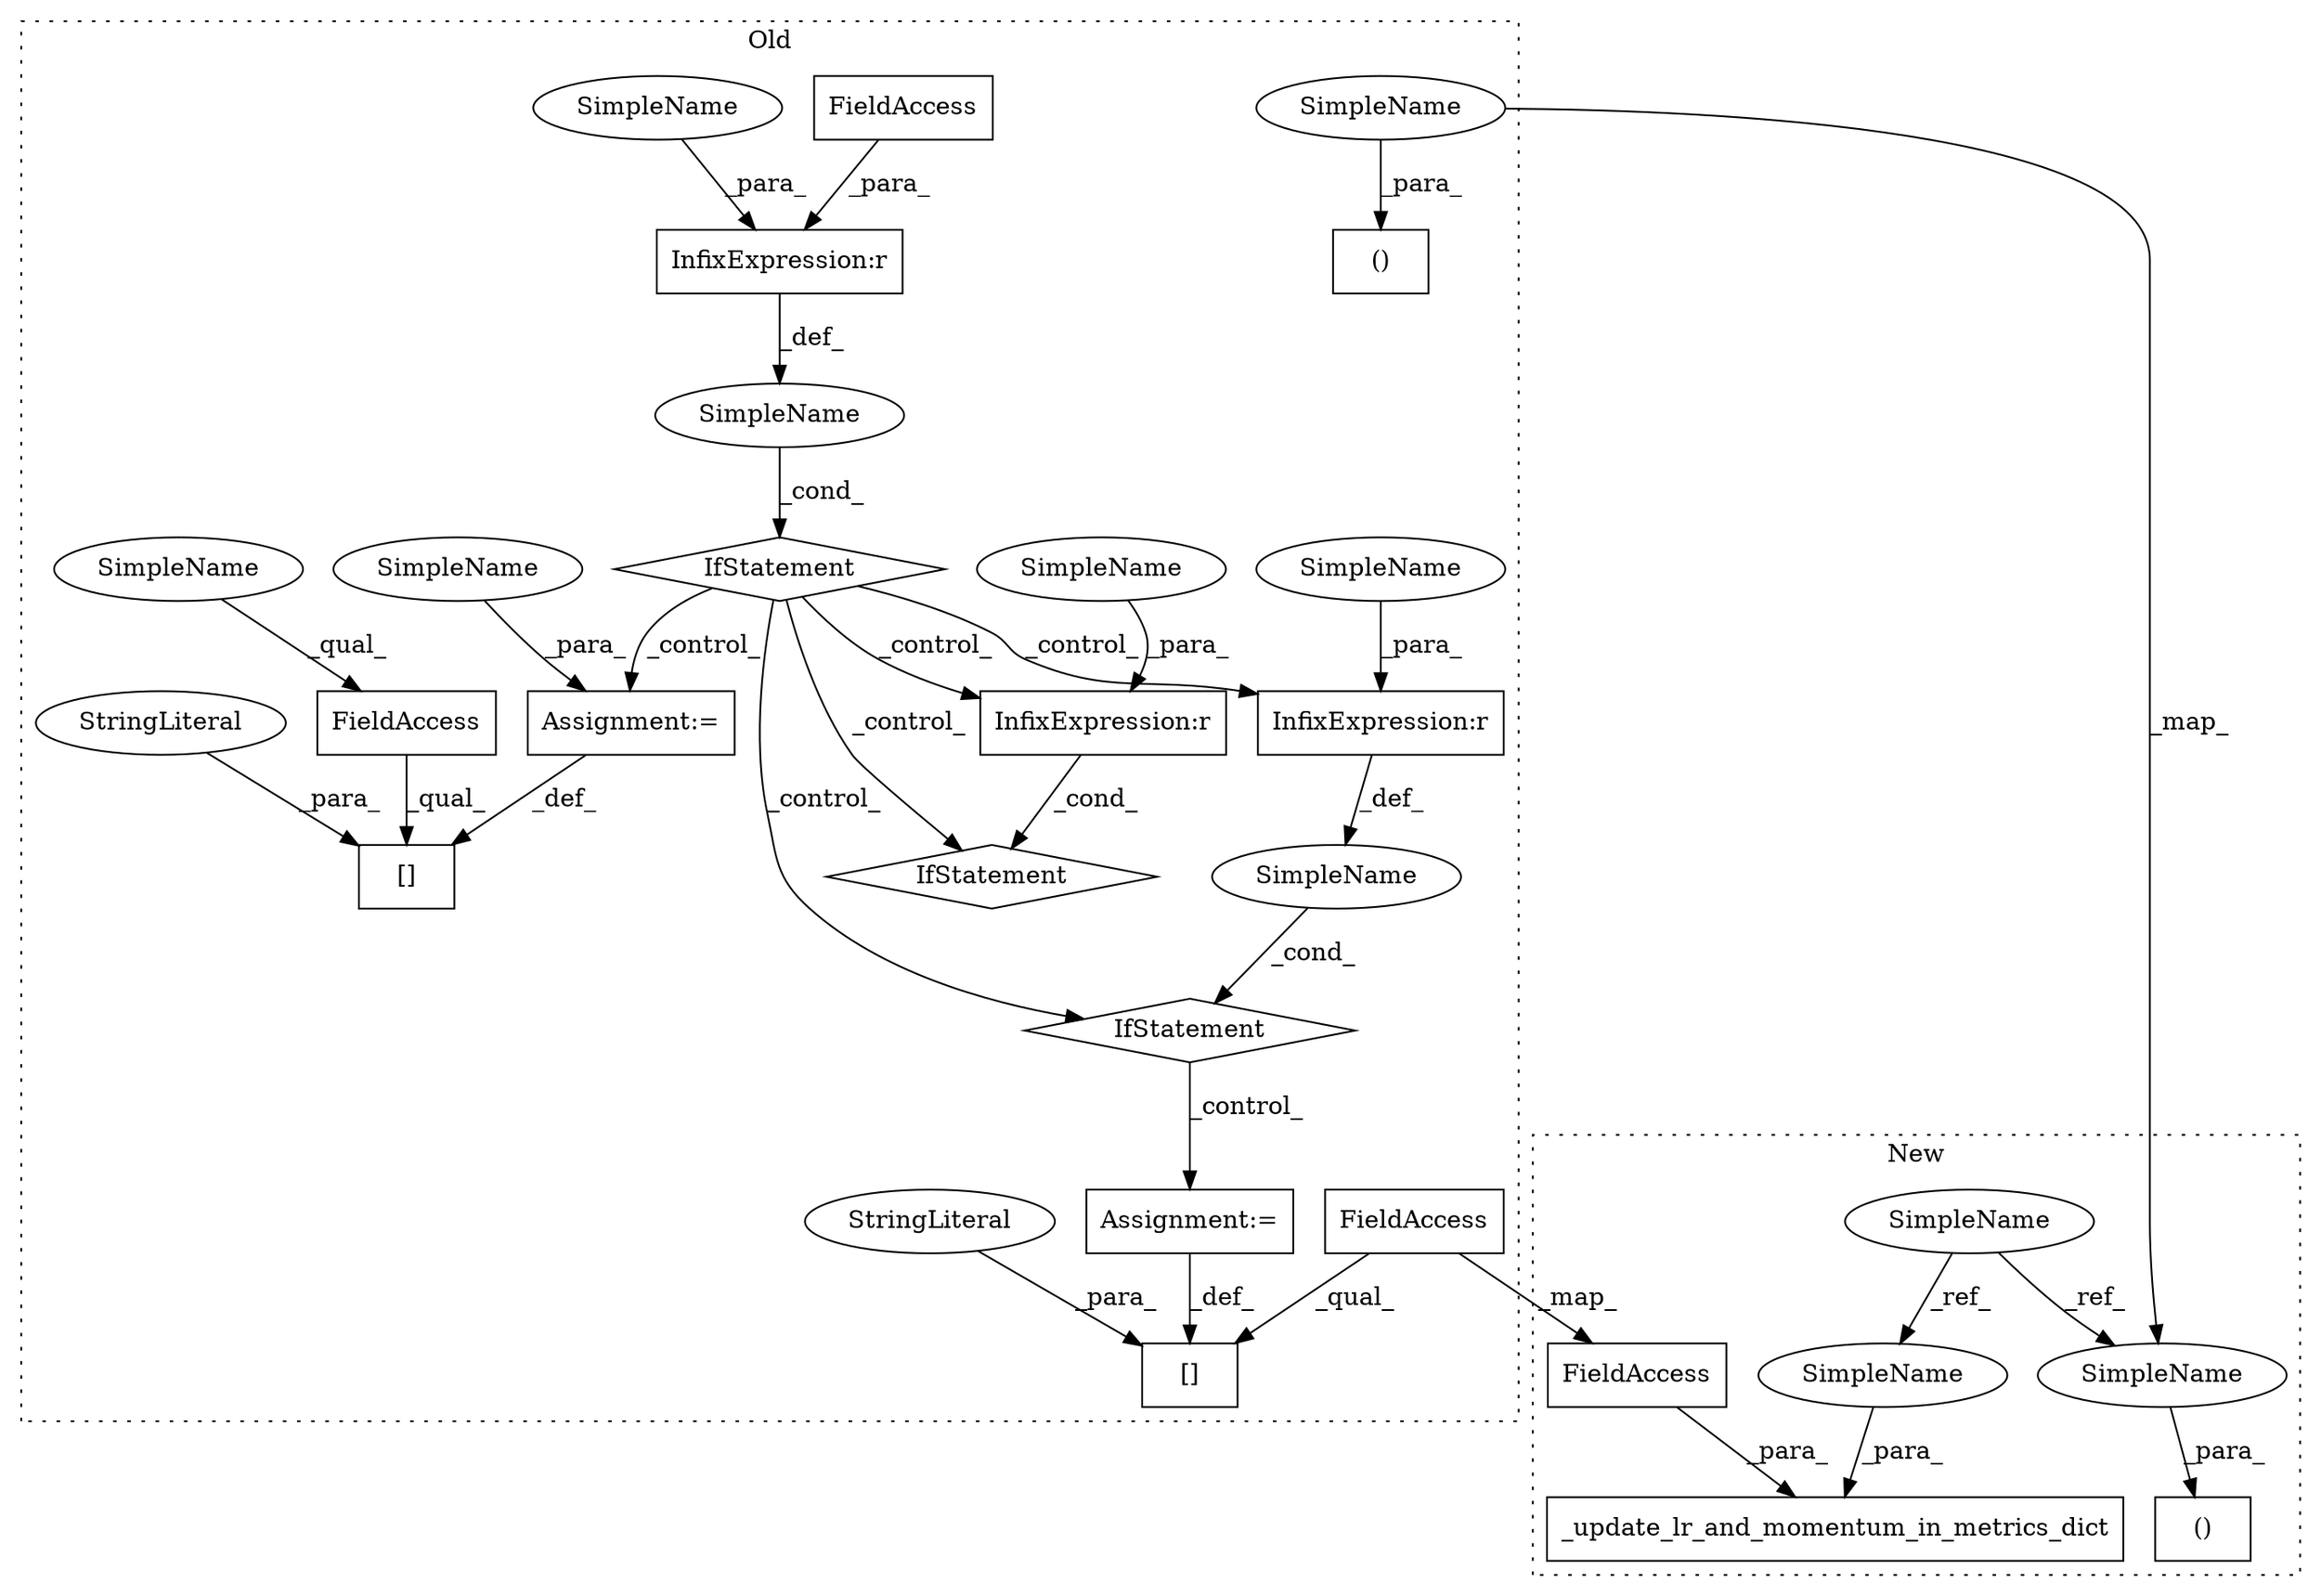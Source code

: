 digraph G {
subgraph cluster0 {
1 [label="()" a="106" s="2220" l="23" shape="box"];
4 [label="Assignment:=" a="7" s="2421" l="1" shape="box"];
6 [label="InfixExpression:r" a="27" s="2325" l="4" shape="box"];
7 [label="[]" a="2" s="2395,2420" l="21,1" shape="box"];
8 [label="StringLiteral" a="45" s="2416" l="4" shape="ellipse"];
9 [label="InfixExpression:r" a="27" s="2444" l="4" shape="box"];
10 [label="InfixExpression:r" a="27" s="2355" l="4" shape="box"];
11 [label="FieldAccess" a="22" s="2395" l="20" shape="box"];
12 [label="FieldAccess" a="22" s="2307" l="18" shape="box"];
13 [label="FieldAccess" a="22" s="2464" l="20" shape="box"];
15 [label="[]" a="2" s="2464,2495" l="21,1" shape="box"];
16 [label="IfStatement" a="25" s="2303,2333" l="4,2" shape="diamond"];
17 [label="IfStatement" a="25" s="2432,2452" l="4,2" shape="diamond"];
18 [label="SimpleName" a="42" s="" l="" shape="ellipse"];
19 [label="Assignment:=" a="7" s="2496" l="1" shape="box"];
20 [label="IfStatement" a="25" s="2343,2363" l="4,2" shape="diamond"];
21 [label="SimpleName" a="42" s="" l="" shape="ellipse"];
22 [label="StringLiteral" a="45" s="2485" l="10" shape="ellipse"];
23 [label="SimpleName" a="42" s="2359" l="4" shape="ellipse"];
24 [label="SimpleName" a="42" s="2448" l="4" shape="ellipse"];
25 [label="SimpleName" a="42" s="2329" l="4" shape="ellipse"];
28 [label="SimpleName" a="42" s="2220" l="2" shape="ellipse"];
29 [label="SimpleName" a="42" s="2422" l="2" shape="ellipse"];
30 [label="SimpleName" a="42" s="2395" l="6" shape="ellipse"];
label = "Old";
style="dotted";
}
subgraph cluster1 {
2 [label="_update_lr_and_momentum_in_metrics_dict" a="32" s="3215,3297" l="40,1" shape="box"];
3 [label="SimpleName" a="42" s="2965" l="7" shape="ellipse"];
5 [label="()" a="106" s="3117" l="33" shape="box"];
14 [label="FieldAccess" a="22" s="3255" l="20" shape="box"];
26 [label="SimpleName" a="42" s="3276" l="7" shape="ellipse"];
27 [label="SimpleName" a="42" s="3117" l="7" shape="ellipse"];
label = "New";
style="dotted";
}
3 -> 26 [label="_ref_"];
3 -> 27 [label="_ref_"];
4 -> 7 [label="_def_"];
6 -> 21 [label="_def_"];
8 -> 7 [label="_para_"];
9 -> 18 [label="_def_"];
10 -> 20 [label="_cond_"];
11 -> 7 [label="_qual_"];
12 -> 6 [label="_para_"];
13 -> 14 [label="_map_"];
13 -> 15 [label="_qual_"];
14 -> 2 [label="_para_"];
16 -> 4 [label="_control_"];
16 -> 10 [label="_control_"];
16 -> 17 [label="_control_"];
16 -> 9 [label="_control_"];
16 -> 20 [label="_control_"];
17 -> 19 [label="_control_"];
18 -> 17 [label="_cond_"];
19 -> 15 [label="_def_"];
21 -> 16 [label="_cond_"];
22 -> 15 [label="_para_"];
23 -> 10 [label="_para_"];
24 -> 9 [label="_para_"];
25 -> 6 [label="_para_"];
26 -> 2 [label="_para_"];
27 -> 5 [label="_para_"];
28 -> 27 [label="_map_"];
28 -> 1 [label="_para_"];
29 -> 4 [label="_para_"];
30 -> 11 [label="_qual_"];
}